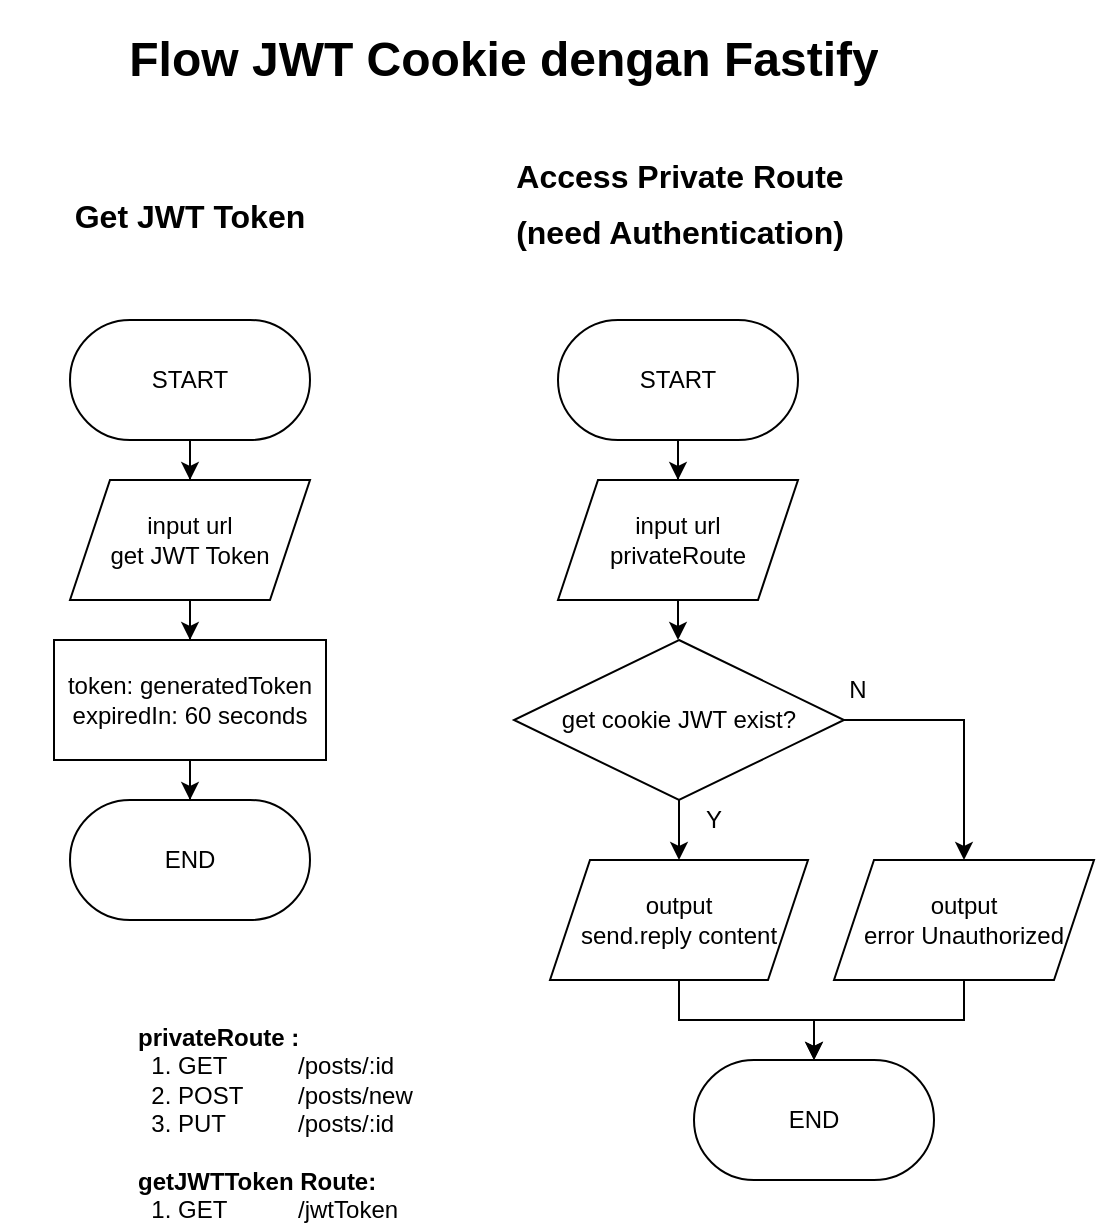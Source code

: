 <mxfile version="21.3.8" type="device">
  <diagram name="Page-1" id="DXiHDEzHpJUt0mur4jMb">
    <mxGraphModel dx="1615" dy="952" grid="1" gridSize="10" guides="1" tooltips="1" connect="1" arrows="1" fold="1" page="1" pageScale="1" pageWidth="850" pageHeight="1100" math="0" shadow="0">
      <root>
        <mxCell id="0" />
        <mxCell id="1" parent="0" />
        <mxCell id="5yHLkQa92XdX6MOzH9Cy-2" value="&lt;h1&gt;Flow JWT Cookie dengan Fastify&lt;/h1&gt;" style="text;html=1;strokeColor=none;fillColor=none;spacing=5;spacingTop=-20;whiteSpace=wrap;overflow=hidden;rounded=0;align=center;" parent="1" vertex="1">
          <mxGeometry x="210" y="50" width="430" height="50" as="geometry" />
        </mxCell>
        <mxCell id="ntqpR53x8ZuP473kECy6-6" value="" style="edgeStyle=orthogonalEdgeStyle;rounded=0;orthogonalLoop=1;jettySize=auto;html=1;" edge="1" parent="1" source="5yHLkQa92XdX6MOzH9Cy-3" target="ntqpR53x8ZuP473kECy6-1">
          <mxGeometry relative="1" as="geometry" />
        </mxCell>
        <mxCell id="5yHLkQa92XdX6MOzH9Cy-3" value="START" style="rounded=1;whiteSpace=wrap;html=1;arcSize=50;" parent="1" vertex="1">
          <mxGeometry x="452" y="200" width="120" height="60" as="geometry" />
        </mxCell>
        <mxCell id="ntqpR53x8ZuP473kECy6-7" value="" style="edgeStyle=orthogonalEdgeStyle;rounded=0;orthogonalLoop=1;jettySize=auto;html=1;" edge="1" parent="1" source="ntqpR53x8ZuP473kECy6-1" target="ntqpR53x8ZuP473kECy6-2">
          <mxGeometry relative="1" as="geometry" />
        </mxCell>
        <mxCell id="ntqpR53x8ZuP473kECy6-1" value="input url&lt;br&gt;privateRoute" style="shape=parallelogram;perimeter=parallelogramPerimeter;whiteSpace=wrap;html=1;fixedSize=1;" vertex="1" parent="1">
          <mxGeometry x="452" y="280" width="120" height="60" as="geometry" />
        </mxCell>
        <mxCell id="ntqpR53x8ZuP473kECy6-8" value="" style="edgeStyle=orthogonalEdgeStyle;rounded=0;orthogonalLoop=1;jettySize=auto;html=1;" edge="1" parent="1" source="ntqpR53x8ZuP473kECy6-2" target="ntqpR53x8ZuP473kECy6-3">
          <mxGeometry relative="1" as="geometry" />
        </mxCell>
        <mxCell id="ntqpR53x8ZuP473kECy6-10" style="edgeStyle=orthogonalEdgeStyle;rounded=0;orthogonalLoop=1;jettySize=auto;html=1;exitX=1;exitY=0.5;exitDx=0;exitDy=0;entryX=0.5;entryY=0;entryDx=0;entryDy=0;" edge="1" parent="1" source="ntqpR53x8ZuP473kECy6-2" target="ntqpR53x8ZuP473kECy6-4">
          <mxGeometry relative="1" as="geometry" />
        </mxCell>
        <mxCell id="ntqpR53x8ZuP473kECy6-2" value="get cookie JWT exist?" style="rhombus;whiteSpace=wrap;html=1;" vertex="1" parent="1">
          <mxGeometry x="430" y="360" width="165" height="80" as="geometry" />
        </mxCell>
        <mxCell id="ntqpR53x8ZuP473kECy6-9" value="" style="edgeStyle=orthogonalEdgeStyle;rounded=0;orthogonalLoop=1;jettySize=auto;html=1;" edge="1" parent="1" source="ntqpR53x8ZuP473kECy6-3" target="ntqpR53x8ZuP473kECy6-5">
          <mxGeometry relative="1" as="geometry" />
        </mxCell>
        <mxCell id="ntqpR53x8ZuP473kECy6-3" value="output&lt;br&gt;send.reply content" style="shape=parallelogram;perimeter=parallelogramPerimeter;whiteSpace=wrap;html=1;fixedSize=1;" vertex="1" parent="1">
          <mxGeometry x="448" y="470" width="129" height="60" as="geometry" />
        </mxCell>
        <mxCell id="ntqpR53x8ZuP473kECy6-11" value="" style="edgeStyle=orthogonalEdgeStyle;rounded=0;orthogonalLoop=1;jettySize=auto;html=1;" edge="1" parent="1" source="ntqpR53x8ZuP473kECy6-4" target="ntqpR53x8ZuP473kECy6-5">
          <mxGeometry relative="1" as="geometry" />
        </mxCell>
        <mxCell id="ntqpR53x8ZuP473kECy6-4" value="output&lt;br&gt;error Unauthorized" style="shape=parallelogram;perimeter=parallelogramPerimeter;whiteSpace=wrap;html=1;fixedSize=1;" vertex="1" parent="1">
          <mxGeometry x="590" y="470" width="130" height="60" as="geometry" />
        </mxCell>
        <mxCell id="ntqpR53x8ZuP473kECy6-5" value="END" style="rounded=1;whiteSpace=wrap;html=1;arcSize=50;" vertex="1" parent="1">
          <mxGeometry x="520" y="570" width="120" height="60" as="geometry" />
        </mxCell>
        <mxCell id="ntqpR53x8ZuP473kECy6-12" value="N" style="text;html=1;strokeColor=none;fillColor=none;align=center;verticalAlign=middle;whiteSpace=wrap;rounded=0;" vertex="1" parent="1">
          <mxGeometry x="572" y="370" width="60" height="30" as="geometry" />
        </mxCell>
        <mxCell id="ntqpR53x8ZuP473kECy6-13" value="Y" style="text;html=1;strokeColor=none;fillColor=none;align=center;verticalAlign=middle;whiteSpace=wrap;rounded=0;" vertex="1" parent="1">
          <mxGeometry x="520" y="440" width="20" height="20" as="geometry" />
        </mxCell>
        <mxCell id="ntqpR53x8ZuP473kECy6-14" value="" style="edgeStyle=orthogonalEdgeStyle;rounded=0;orthogonalLoop=1;jettySize=auto;html=1;" edge="1" source="ntqpR53x8ZuP473kECy6-15" target="ntqpR53x8ZuP473kECy6-17" parent="1">
          <mxGeometry relative="1" as="geometry" />
        </mxCell>
        <mxCell id="ntqpR53x8ZuP473kECy6-15" value="START" style="rounded=1;whiteSpace=wrap;html=1;arcSize=50;" vertex="1" parent="1">
          <mxGeometry x="208" y="200" width="120" height="60" as="geometry" />
        </mxCell>
        <mxCell id="ntqpR53x8ZuP473kECy6-29" value="" style="edgeStyle=orthogonalEdgeStyle;rounded=0;orthogonalLoop=1;jettySize=auto;html=1;" edge="1" parent="1" source="ntqpR53x8ZuP473kECy6-17" target="ntqpR53x8ZuP473kECy6-28">
          <mxGeometry relative="1" as="geometry" />
        </mxCell>
        <mxCell id="ntqpR53x8ZuP473kECy6-17" value="input url&lt;br&gt;get JWT Token" style="shape=parallelogram;perimeter=parallelogramPerimeter;whiteSpace=wrap;html=1;fixedSize=1;" vertex="1" parent="1">
          <mxGeometry x="208" y="280" width="120" height="60" as="geometry" />
        </mxCell>
        <mxCell id="ntqpR53x8ZuP473kECy6-31" value="" style="edgeStyle=orthogonalEdgeStyle;rounded=0;orthogonalLoop=1;jettySize=auto;html=1;" edge="1" parent="1" source="ntqpR53x8ZuP473kECy6-28" target="ntqpR53x8ZuP473kECy6-30">
          <mxGeometry relative="1" as="geometry" />
        </mxCell>
        <mxCell id="ntqpR53x8ZuP473kECy6-28" value="token: generatedToken&lt;br&gt;expiredIn: 60 seconds" style="rounded=0;whiteSpace=wrap;html=1;" vertex="1" parent="1">
          <mxGeometry x="200" y="360" width="136" height="60" as="geometry" />
        </mxCell>
        <mxCell id="ntqpR53x8ZuP473kECy6-30" value="END" style="rounded=1;whiteSpace=wrap;html=1;arcSize=50;" vertex="1" parent="1">
          <mxGeometry x="208" y="440" width="120" height="60" as="geometry" />
        </mxCell>
        <mxCell id="ntqpR53x8ZuP473kECy6-32" value="&lt;b&gt;privateRoute :&lt;br&gt;&lt;/b&gt;&amp;nbsp; 1. GET&lt;span style=&quot;white-space: pre;&quot;&gt;&#x9;&lt;span style=&quot;white-space: pre;&quot;&gt;&#x9;&lt;/span&gt;&lt;/span&gt;/posts/:id&lt;br&gt;&amp;nbsp; 2. POST&lt;span style=&quot;white-space: pre;&quot;&gt;&#x9;&lt;/span&gt;/posts/new&lt;br&gt;&amp;nbsp; 3. PUT&lt;span style=&quot;white-space: pre;&quot;&gt;&#x9;&lt;/span&gt;&lt;span style=&quot;white-space: pre;&quot;&gt;&#x9;&lt;/span&gt;/posts/:id&lt;br&gt;&lt;br&gt;&lt;b&gt;getJWTToken Route:&lt;br&gt;&lt;/b&gt;&amp;nbsp; 1. GET&lt;span style=&quot;white-space: pre;&quot;&gt;&#x9;&lt;/span&gt;&lt;span style=&quot;white-space: pre;&quot;&gt;&#x9;&lt;/span&gt;/jwtToken" style="text;html=1;strokeColor=none;fillColor=none;align=left;verticalAlign=top;whiteSpace=wrap;rounded=0;" vertex="1" parent="1">
          <mxGeometry x="240" y="545" width="160" height="110" as="geometry" />
        </mxCell>
        <mxCell id="ntqpR53x8ZuP473kECy6-35" value="&lt;h1&gt;&lt;font style=&quot;font-size: 16px;&quot;&gt;Get JWT Token&lt;/font&gt;&lt;/h1&gt;" style="text;html=1;strokeColor=none;fillColor=none;spacing=5;spacingTop=-20;whiteSpace=wrap;overflow=hidden;rounded=0;align=center;verticalAlign=middle;" vertex="1" parent="1">
          <mxGeometry x="173" y="130" width="190" height="40" as="geometry" />
        </mxCell>
        <mxCell id="ntqpR53x8ZuP473kECy6-36" value="&lt;h1&gt;&lt;span style=&quot;font-size: 16px;&quot;&gt;Access Private Route (need Authentication)&lt;/span&gt;&lt;/h1&gt;" style="text;html=1;strokeColor=none;fillColor=none;spacing=5;spacingTop=-20;whiteSpace=wrap;overflow=hidden;rounded=0;align=center;verticalAlign=middle;" vertex="1" parent="1">
          <mxGeometry x="407.5" y="110" width="210" height="70" as="geometry" />
        </mxCell>
      </root>
    </mxGraphModel>
  </diagram>
</mxfile>

